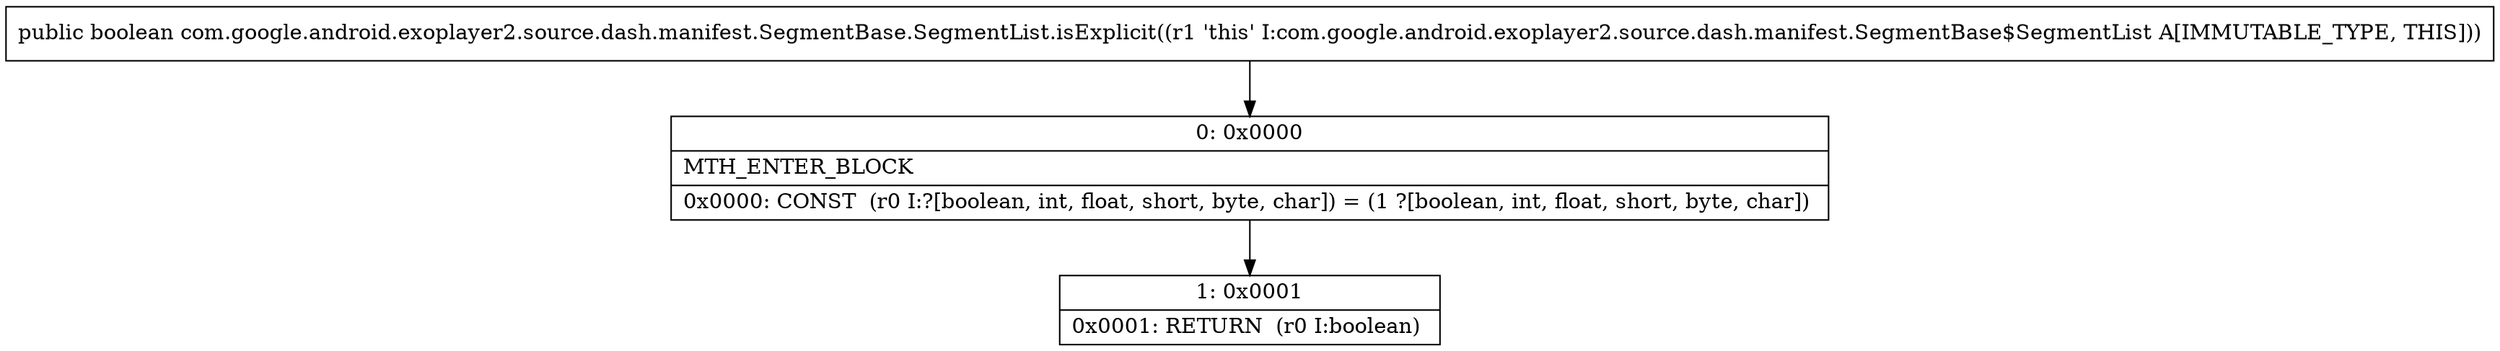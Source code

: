 digraph "CFG forcom.google.android.exoplayer2.source.dash.manifest.SegmentBase.SegmentList.isExplicit()Z" {
Node_0 [shape=record,label="{0\:\ 0x0000|MTH_ENTER_BLOCK\l|0x0000: CONST  (r0 I:?[boolean, int, float, short, byte, char]) = (1 ?[boolean, int, float, short, byte, char]) \l}"];
Node_1 [shape=record,label="{1\:\ 0x0001|0x0001: RETURN  (r0 I:boolean) \l}"];
MethodNode[shape=record,label="{public boolean com.google.android.exoplayer2.source.dash.manifest.SegmentBase.SegmentList.isExplicit((r1 'this' I:com.google.android.exoplayer2.source.dash.manifest.SegmentBase$SegmentList A[IMMUTABLE_TYPE, THIS])) }"];
MethodNode -> Node_0;
Node_0 -> Node_1;
}


